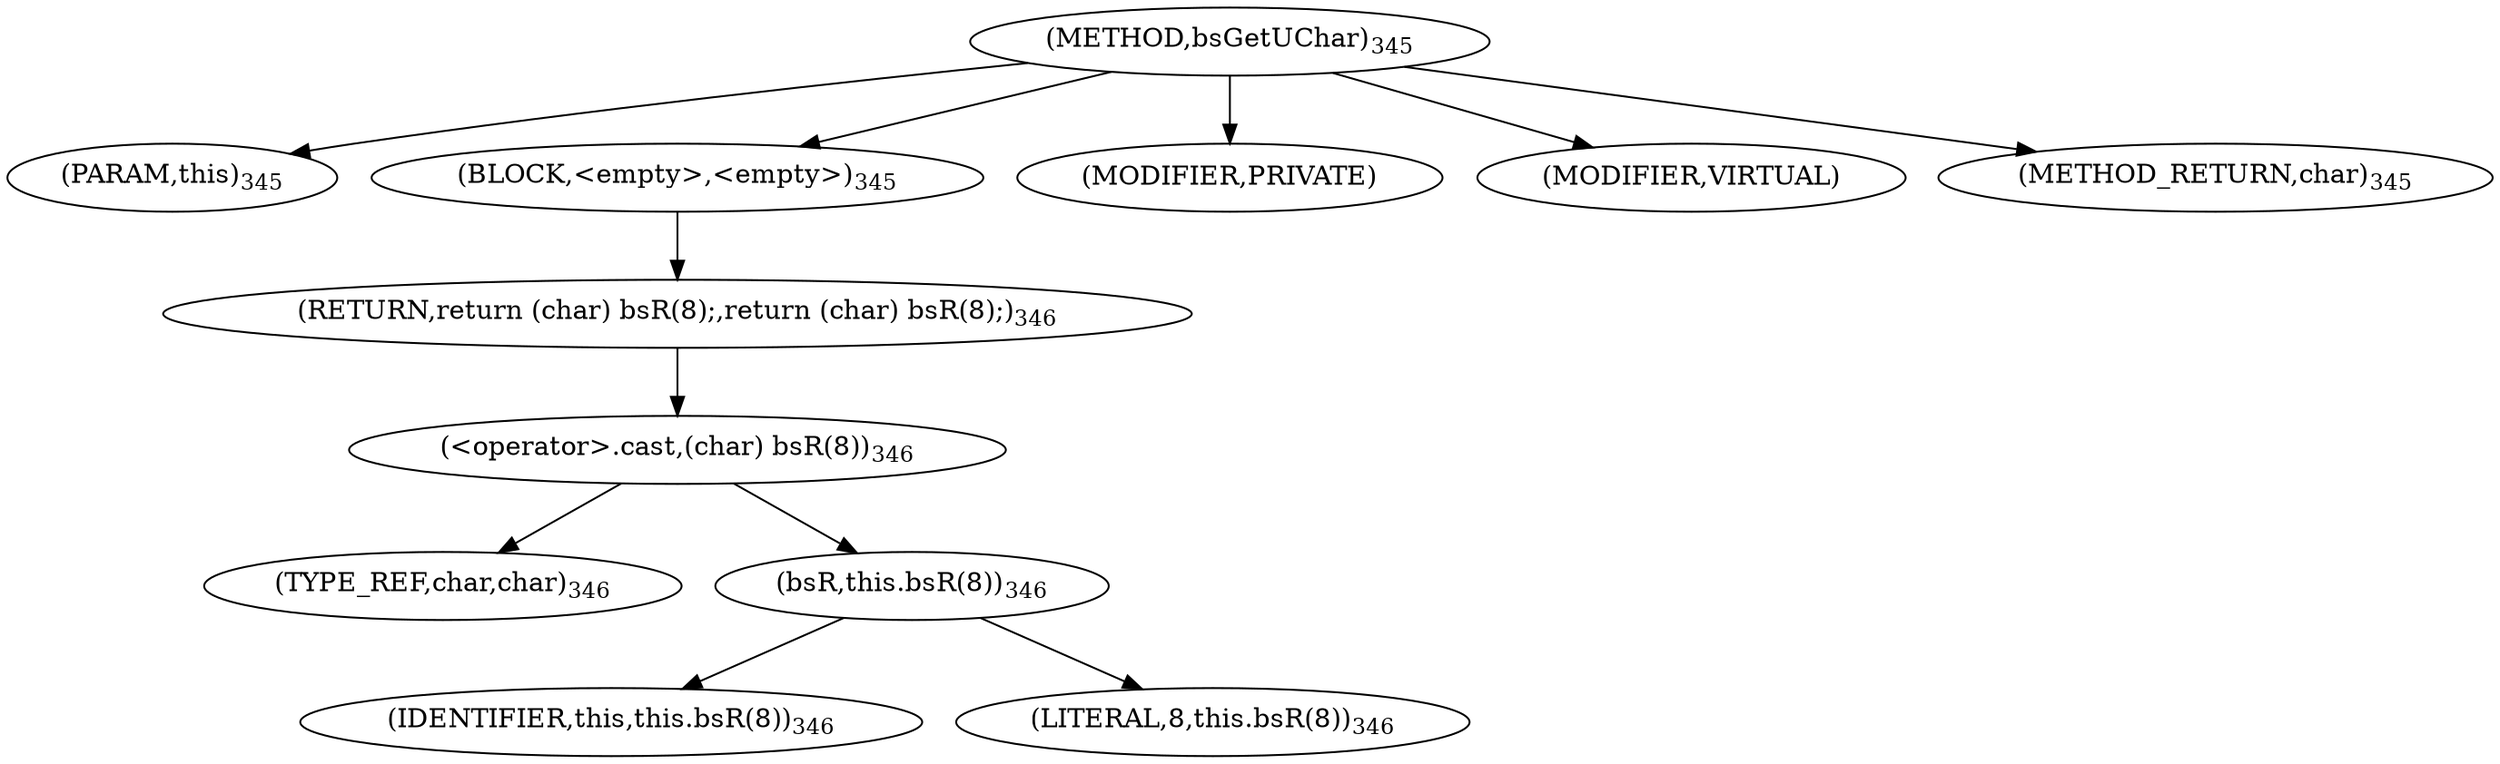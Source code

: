 digraph "bsGetUChar" {  
"889" [label = <(METHOD,bsGetUChar)<SUB>345</SUB>> ]
"38" [label = <(PARAM,this)<SUB>345</SUB>> ]
"890" [label = <(BLOCK,&lt;empty&gt;,&lt;empty&gt;)<SUB>345</SUB>> ]
"891" [label = <(RETURN,return (char) bsR(8);,return (char) bsR(8);)<SUB>346</SUB>> ]
"892" [label = <(&lt;operator&gt;.cast,(char) bsR(8))<SUB>346</SUB>> ]
"893" [label = <(TYPE_REF,char,char)<SUB>346</SUB>> ]
"894" [label = <(bsR,this.bsR(8))<SUB>346</SUB>> ]
"37" [label = <(IDENTIFIER,this,this.bsR(8))<SUB>346</SUB>> ]
"895" [label = <(LITERAL,8,this.bsR(8))<SUB>346</SUB>> ]
"896" [label = <(MODIFIER,PRIVATE)> ]
"897" [label = <(MODIFIER,VIRTUAL)> ]
"898" [label = <(METHOD_RETURN,char)<SUB>345</SUB>> ]
  "889" -> "38" 
  "889" -> "890" 
  "889" -> "896" 
  "889" -> "897" 
  "889" -> "898" 
  "890" -> "891" 
  "891" -> "892" 
  "892" -> "893" 
  "892" -> "894" 
  "894" -> "37" 
  "894" -> "895" 
}
